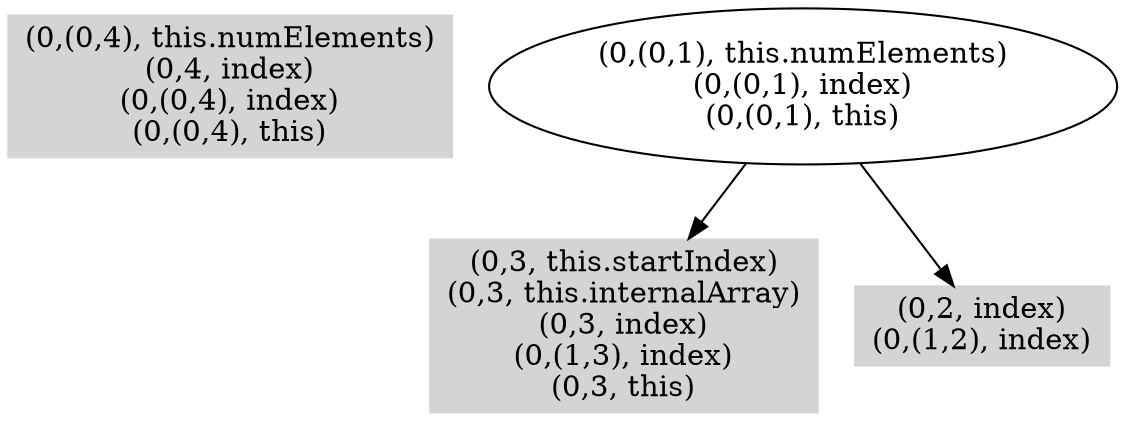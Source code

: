 digraph { 
34 [shape=box,style=filled,color=".0 .0 .83",label="(0,(0,4), this.numElements)\n(0,4, index)\n(0,(0,4), index)\n(0,(0,4), this)"];
35 [shape=box,style=filled,color=".0 .0 .83",label="(0,3, this.startIndex)\n(0,3, this.internalArray)\n(0,3, index)\n(0,(1,3), index)\n(0,3, this)"];
36 [shape=box,style=filled,color=".0 .0 .83",label="(0,2, index)\n(0,(1,2), index)"];
37 [label="(0,(0,1), this.numElements)\n(0,(0,1), index)\n(0,(0,1), this)"];
37 -> 35;
37 -> 36;
}